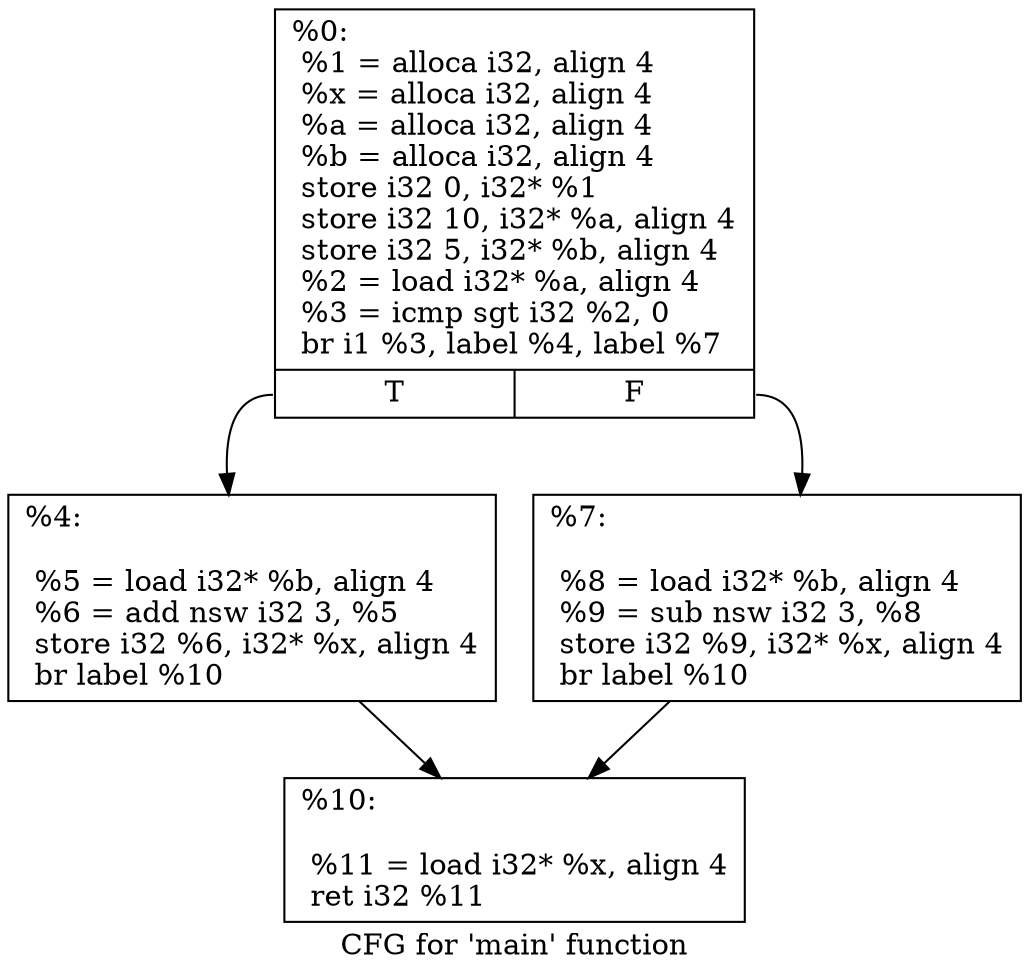 digraph "CFG for 'main' function" {
	label="CFG for 'main' function";

	Node0x55a1d5af68b0 [shape=record,label="{%0:\l  %1 = alloca i32, align 4\l  %x = alloca i32, align 4\l  %a = alloca i32, align 4\l  %b = alloca i32, align 4\l  store i32 0, i32* %1\l  store i32 10, i32* %a, align 4\l  store i32 5, i32* %b, align 4\l  %2 = load i32* %a, align 4\l  %3 = icmp sgt i32 %2, 0\l  br i1 %3, label %4, label %7\l|{<s0>T|<s1>F}}"];
	Node0x55a1d5af68b0:s0 -> Node0x55a1d5aee820;
	Node0x55a1d5af68b0:s1 -> Node0x55a1d5adfe20;
	Node0x55a1d5aee820 [shape=record,label="{%4:\l\l  %5 = load i32* %b, align 4\l  %6 = add nsw i32 3, %5\l  store i32 %6, i32* %x, align 4\l  br label %10\l}"];
	Node0x55a1d5aee820 -> Node0x55a1d5af6280;
	Node0x55a1d5adfe20 [shape=record,label="{%7:\l\l  %8 = load i32* %b, align 4\l  %9 = sub nsw i32 3, %8\l  store i32 %9, i32* %x, align 4\l  br label %10\l}"];
	Node0x55a1d5adfe20 -> Node0x55a1d5af6280;
	Node0x55a1d5af6280 [shape=record,label="{%10:\l\l  %11 = load i32* %x, align 4\l  ret i32 %11\l}"];
}
